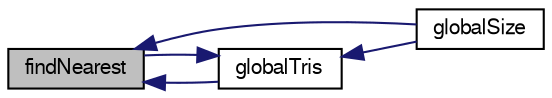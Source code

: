 digraph "findNearest"
{
  bgcolor="transparent";
  edge [fontname="FreeSans",fontsize="10",labelfontname="FreeSans",labelfontsize="10"];
  node [fontname="FreeSans",fontsize="10",shape=record];
  rankdir="LR";
  Node1435 [label="findNearest",height=0.2,width=0.4,color="black", fillcolor="grey75", style="filled", fontcolor="black"];
  Node1435 -> Node1436 [dir="back",color="midnightblue",fontsize="10",style="solid",fontname="FreeSans"];
  Node1436 [label="globalSize",height=0.2,width=0.4,color="black",URL="$a28642.html#ac5f772f3178732f6a128f36aac0212fd",tooltip="Range of global indices that can be returned. "];
  Node1435 -> Node1437 [dir="back",color="midnightblue",fontsize="10",style="solid",fontname="FreeSans"];
  Node1437 [label="globalTris",height=0.2,width=0.4,color="black",URL="$a28642.html#ab85cf70def43a8a83ce9a5e314615197",tooltip="Triangle indexing (demand driven) "];
  Node1437 -> Node1435 [dir="back",color="midnightblue",fontsize="10",style="solid",fontname="FreeSans"];
  Node1437 -> Node1436 [dir="back",color="midnightblue",fontsize="10",style="solid",fontname="FreeSans"];
}
